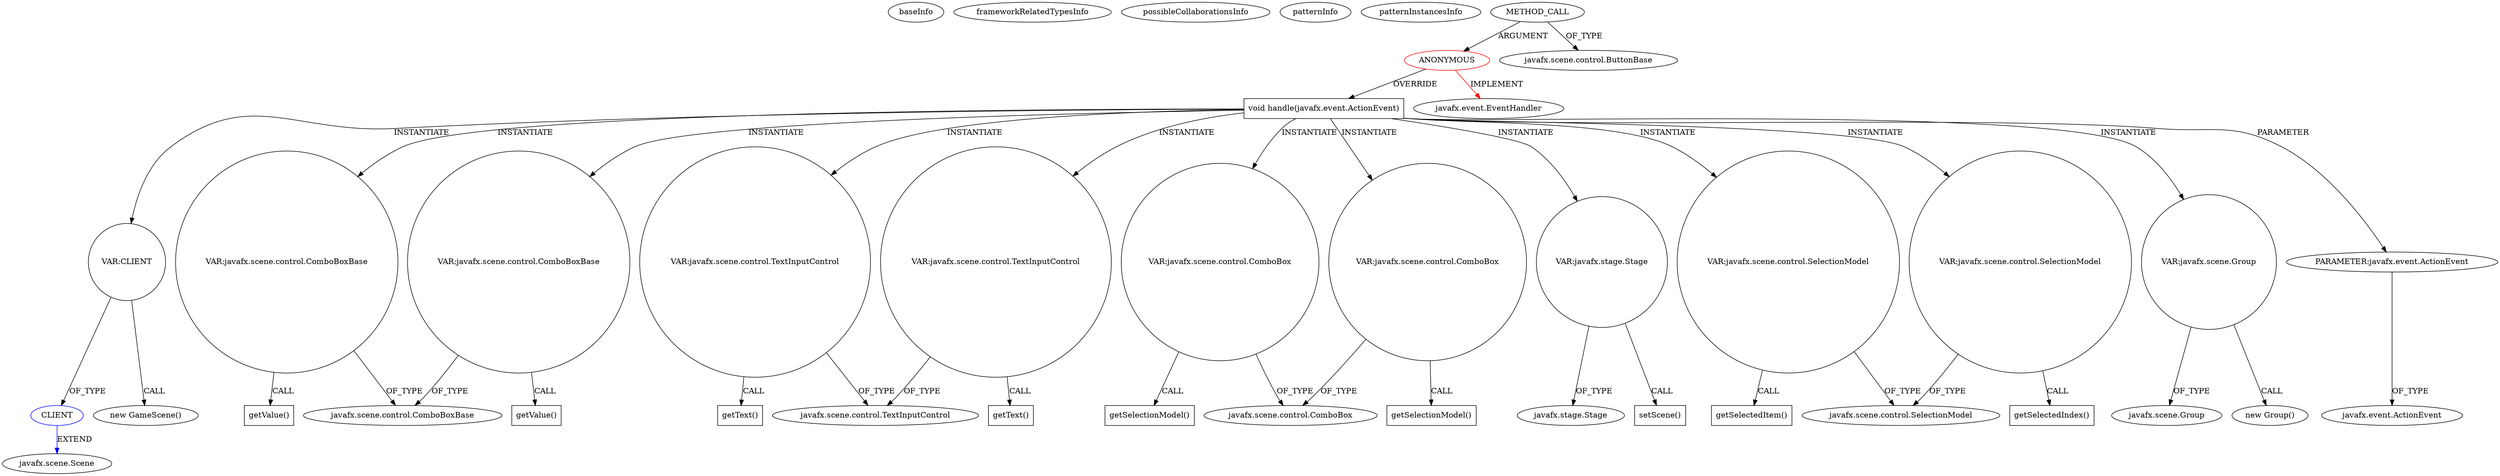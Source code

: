 digraph {
baseInfo[graphId=4247,category="pattern",isAnonymous=true,possibleRelation=true]
frameworkRelatedTypesInfo[0="javafx.event.EventHandler"]
possibleCollaborationsInfo[0="4247~INSTANTIATION-OVERRIDING_METHOD_DECLARATION-~javafx.event.EventHandler ~javafx.scene.Scene ~true~false"]
patternInfo[frequency=2.0,patternRootClient=0]
patternInstancesInfo[0="empollondefisica-PlanetGame~/empollondefisica-PlanetGame/PlanetGame-master/src/planetGame/MainMenuScene.java~void MainMenuScene(javafx.scene.Group,javafx.stage.Stage)~2643",1="empollondefisica-PlanetGame~/empollondefisica-PlanetGame/PlanetGame-master/src/testing/Testing.java~void start(javafx.stage.Stage)~2648"]
25[label="new GameScene()",vertexType="CONSTRUCTOR_CALL",isFrameworkType=false]
26[label="VAR:CLIENT",vertexType="VARIABLE_EXPRESION",isFrameworkType=false,shape=circle]
4[label="void handle(javafx.event.ActionEvent)",vertexType="OVERRIDING_METHOD_DECLARATION",isFrameworkType=false,shape=box]
10[label="VAR:javafx.scene.control.ComboBoxBase",vertexType="VARIABLE_EXPRESION",isFrameworkType=false,shape=circle]
22[label="VAR:javafx.scene.control.ComboBoxBase",vertexType="VARIABLE_EXPRESION",isFrameworkType=false,shape=circle]
0[label="ANONYMOUS",vertexType="ROOT_ANONYMOUS_DECLARATION",isFrameworkType=false,color=red]
2[label="METHOD_CALL",vertexType="OUTSIDE_CALL",isFrameworkType=false]
3[label="javafx.scene.control.ButtonBase",vertexType="FRAMEWORK_CLASS_TYPE",isFrameworkType=false]
19[label="VAR:javafx.scene.control.TextInputControl",vertexType="VARIABLE_EXPRESION",isFrameworkType=false,shape=circle]
20[label="getText()",vertexType="INSIDE_CALL",isFrameworkType=false,shape=box]
7[label="VAR:javafx.scene.control.TextInputControl",vertexType="VARIABLE_EXPRESION",isFrameworkType=false,shape=circle]
8[label="getText()",vertexType="INSIDE_CALL",isFrameworkType=false,shape=box]
16[label="VAR:javafx.scene.control.ComboBox",vertexType="VARIABLE_EXPRESION",isFrameworkType=false,shape=circle]
12[label="javafx.scene.control.ComboBoxBase",vertexType="FRAMEWORK_CLASS_TYPE",isFrameworkType=false]
35[label="VAR:javafx.scene.control.ComboBox",vertexType="VARIABLE_EXPRESION",isFrameworkType=false,shape=circle]
38[label="VAR:javafx.stage.Stage",vertexType="VARIABLE_EXPRESION",isFrameworkType=false,shape=circle]
39[label="setScene()",vertexType="INSIDE_CALL",isFrameworkType=false,shape=box]
40[label="javafx.stage.Stage",vertexType="FRAMEWORK_CLASS_TYPE",isFrameworkType=false]
9[label="javafx.scene.control.TextInputControl",vertexType="FRAMEWORK_CLASS_TYPE",isFrameworkType=false]
13[label="VAR:javafx.scene.control.SelectionModel",vertexType="VARIABLE_EXPRESION",isFrameworkType=false,shape=circle]
14[label="getSelectedItem()",vertexType="INSIDE_CALL",isFrameworkType=false,shape=box]
15[label="javafx.scene.control.SelectionModel",vertexType="FRAMEWORK_CLASS_TYPE",isFrameworkType=false]
30[label="VAR:javafx.scene.Group",vertexType="VARIABLE_EXPRESION",isFrameworkType=false,shape=circle]
29[label="new Group()",vertexType="CONSTRUCTOR_CALL",isFrameworkType=false]
32[label="VAR:javafx.scene.control.SelectionModel",vertexType="VARIABLE_EXPRESION",isFrameworkType=false,shape=circle]
33[label="getSelectedIndex()",vertexType="INSIDE_CALL",isFrameworkType=false,shape=box]
18[label="javafx.scene.control.ComboBox",vertexType="FRAMEWORK_CLASS_TYPE",isFrameworkType=false]
1[label="javafx.event.EventHandler",vertexType="FRAMEWORK_INTERFACE_TYPE",isFrameworkType=false]
5[label="PARAMETER:javafx.event.ActionEvent",vertexType="PARAMETER_DECLARATION",isFrameworkType=false]
6[label="javafx.event.ActionEvent",vertexType="FRAMEWORK_CLASS_TYPE",isFrameworkType=false]
31[label="javafx.scene.Group",vertexType="FRAMEWORK_CLASS_TYPE",isFrameworkType=false]
23[label="getValue()",vertexType="INSIDE_CALL",isFrameworkType=false,shape=box]
27[label="CLIENT",vertexType="REFERENCE_CLIENT_CLASS_DECLARATION",isFrameworkType=false,color=blue]
28[label="javafx.scene.Scene",vertexType="FRAMEWORK_CLASS_TYPE",isFrameworkType=false]
36[label="getSelectionModel()",vertexType="INSIDE_CALL",isFrameworkType=false,shape=box]
11[label="getValue()",vertexType="INSIDE_CALL",isFrameworkType=false,shape=box]
17[label="getSelectionModel()",vertexType="INSIDE_CALL",isFrameworkType=false,shape=box]
35->18[label="OF_TYPE"]
19->20[label="CALL"]
35->36[label="CALL"]
16->18[label="OF_TYPE"]
27->28[label="EXTEND",color=blue]
0->1[label="IMPLEMENT",color=red]
13->14[label="CALL"]
32->15[label="OF_TYPE"]
38->40[label="OF_TYPE"]
10->12[label="OF_TYPE"]
0->4[label="OVERRIDE"]
26->27[label="OF_TYPE"]
22->12[label="OF_TYPE"]
13->15[label="OF_TYPE"]
4->5[label="PARAMETER"]
19->9[label="OF_TYPE"]
4->30[label="INSTANTIATE"]
26->25[label="CALL"]
4->32[label="INSTANTIATE"]
38->39[label="CALL"]
4->7[label="INSTANTIATE"]
2->0[label="ARGUMENT"]
4->22[label="INSTANTIATE"]
4->38[label="INSTANTIATE"]
4->35[label="INSTANTIATE"]
4->10[label="INSTANTIATE"]
5->6[label="OF_TYPE"]
4->19[label="INSTANTIATE"]
4->13[label="INSTANTIATE"]
22->23[label="CALL"]
7->8[label="CALL"]
30->29[label="CALL"]
7->9[label="OF_TYPE"]
16->17[label="CALL"]
4->26[label="INSTANTIATE"]
32->33[label="CALL"]
4->16[label="INSTANTIATE"]
2->3[label="OF_TYPE"]
10->11[label="CALL"]
30->31[label="OF_TYPE"]
}
